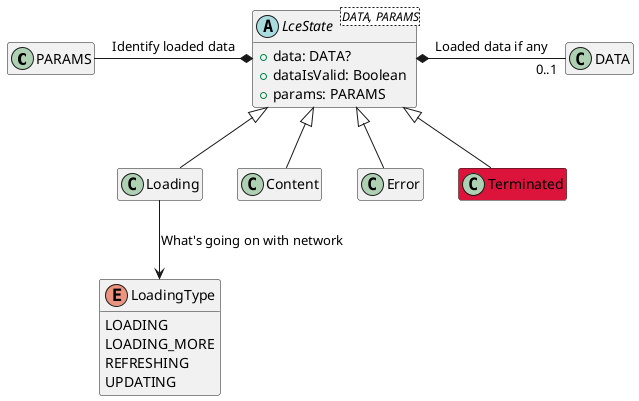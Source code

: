@startuml

hide empty members

class PARAMS
PARAMS -* LceState: Identify loaded data

abstract class LceState<DATA, PARAMS> {
    +data: DATA?
    +dataIsValid: Boolean
    +params: PARAMS
}
LceState <|-- Loading
LceState <|-- Content
LceState <|-- Error
LceState <|-- Terminated
LceState *- "0..1" DATA: Loaded data if any

class DATA

class Loading
Loading --> LoadingType: What's going on with network

enum LoadingType {
    LOADING
    LOADING_MORE
    REFRESHING
    UPDATING
}

class Content

class Error

class Terminated #Crimson

@enduml